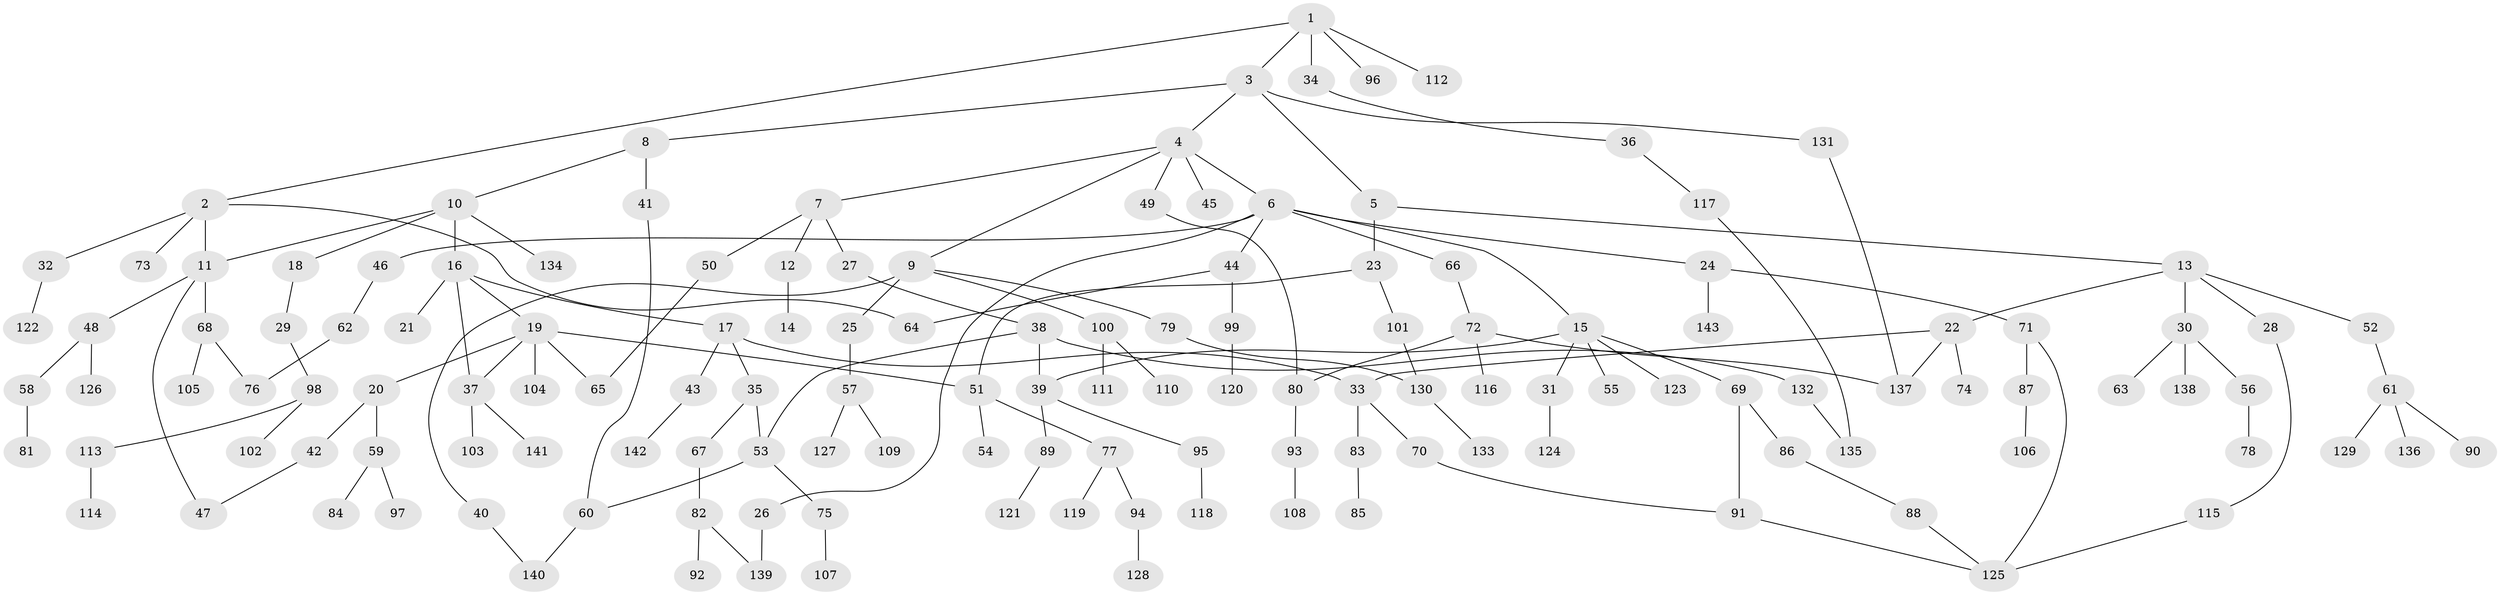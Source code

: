 // coarse degree distribution, {5: 0.047058823529411764, 1: 0.47058823529411764, 4: 0.03529411764705882, 2: 0.32941176470588235, 6: 0.011764705882352941, 15: 0.011764705882352941, 3: 0.058823529411764705, 10: 0.023529411764705882, 12: 0.011764705882352941}
// Generated by graph-tools (version 1.1) at 2025/44/03/04/25 21:44:34]
// undirected, 143 vertices, 164 edges
graph export_dot {
graph [start="1"]
  node [color=gray90,style=filled];
  1;
  2;
  3;
  4;
  5;
  6;
  7;
  8;
  9;
  10;
  11;
  12;
  13;
  14;
  15;
  16;
  17;
  18;
  19;
  20;
  21;
  22;
  23;
  24;
  25;
  26;
  27;
  28;
  29;
  30;
  31;
  32;
  33;
  34;
  35;
  36;
  37;
  38;
  39;
  40;
  41;
  42;
  43;
  44;
  45;
  46;
  47;
  48;
  49;
  50;
  51;
  52;
  53;
  54;
  55;
  56;
  57;
  58;
  59;
  60;
  61;
  62;
  63;
  64;
  65;
  66;
  67;
  68;
  69;
  70;
  71;
  72;
  73;
  74;
  75;
  76;
  77;
  78;
  79;
  80;
  81;
  82;
  83;
  84;
  85;
  86;
  87;
  88;
  89;
  90;
  91;
  92;
  93;
  94;
  95;
  96;
  97;
  98;
  99;
  100;
  101;
  102;
  103;
  104;
  105;
  106;
  107;
  108;
  109;
  110;
  111;
  112;
  113;
  114;
  115;
  116;
  117;
  118;
  119;
  120;
  121;
  122;
  123;
  124;
  125;
  126;
  127;
  128;
  129;
  130;
  131;
  132;
  133;
  134;
  135;
  136;
  137;
  138;
  139;
  140;
  141;
  142;
  143;
  1 -- 2;
  1 -- 3;
  1 -- 34;
  1 -- 96;
  1 -- 112;
  2 -- 32;
  2 -- 64;
  2 -- 73;
  2 -- 11;
  3 -- 4;
  3 -- 5;
  3 -- 8;
  3 -- 131;
  4 -- 6;
  4 -- 7;
  4 -- 9;
  4 -- 45;
  4 -- 49;
  5 -- 13;
  5 -- 23;
  6 -- 15;
  6 -- 24;
  6 -- 26;
  6 -- 44;
  6 -- 46;
  6 -- 66;
  7 -- 12;
  7 -- 27;
  7 -- 50;
  8 -- 10;
  8 -- 41;
  9 -- 25;
  9 -- 40;
  9 -- 79;
  9 -- 100;
  10 -- 11;
  10 -- 16;
  10 -- 18;
  10 -- 134;
  11 -- 48;
  11 -- 68;
  11 -- 47;
  12 -- 14;
  13 -- 22;
  13 -- 28;
  13 -- 30;
  13 -- 52;
  15 -- 31;
  15 -- 39;
  15 -- 55;
  15 -- 69;
  15 -- 123;
  16 -- 17;
  16 -- 19;
  16 -- 21;
  16 -- 37;
  17 -- 35;
  17 -- 43;
  17 -- 33;
  18 -- 29;
  19 -- 20;
  19 -- 51;
  19 -- 104;
  19 -- 65;
  19 -- 37;
  20 -- 42;
  20 -- 59;
  22 -- 33;
  22 -- 74;
  22 -- 137;
  23 -- 101;
  23 -- 51;
  24 -- 71;
  24 -- 143;
  25 -- 57;
  26 -- 139;
  27 -- 38;
  28 -- 115;
  29 -- 98;
  30 -- 56;
  30 -- 63;
  30 -- 138;
  31 -- 124;
  32 -- 122;
  33 -- 70;
  33 -- 83;
  34 -- 36;
  35 -- 53;
  35 -- 67;
  36 -- 117;
  37 -- 103;
  37 -- 141;
  38 -- 132;
  38 -- 53;
  38 -- 39;
  39 -- 89;
  39 -- 95;
  40 -- 140;
  41 -- 60;
  42 -- 47;
  43 -- 142;
  44 -- 99;
  44 -- 64;
  46 -- 62;
  48 -- 58;
  48 -- 126;
  49 -- 80;
  50 -- 65;
  51 -- 54;
  51 -- 77;
  52 -- 61;
  53 -- 75;
  53 -- 60;
  56 -- 78;
  57 -- 109;
  57 -- 127;
  58 -- 81;
  59 -- 84;
  59 -- 97;
  60 -- 140;
  61 -- 90;
  61 -- 129;
  61 -- 136;
  62 -- 76;
  66 -- 72;
  67 -- 82;
  68 -- 105;
  68 -- 76;
  69 -- 86;
  69 -- 91;
  70 -- 91;
  71 -- 87;
  71 -- 125;
  72 -- 80;
  72 -- 116;
  72 -- 137;
  75 -- 107;
  77 -- 94;
  77 -- 119;
  79 -- 130;
  80 -- 93;
  82 -- 92;
  82 -- 139;
  83 -- 85;
  86 -- 88;
  87 -- 106;
  88 -- 125;
  89 -- 121;
  91 -- 125;
  93 -- 108;
  94 -- 128;
  95 -- 118;
  98 -- 102;
  98 -- 113;
  99 -- 120;
  100 -- 110;
  100 -- 111;
  101 -- 130;
  113 -- 114;
  115 -- 125;
  117 -- 135;
  130 -- 133;
  131 -- 137;
  132 -- 135;
}

